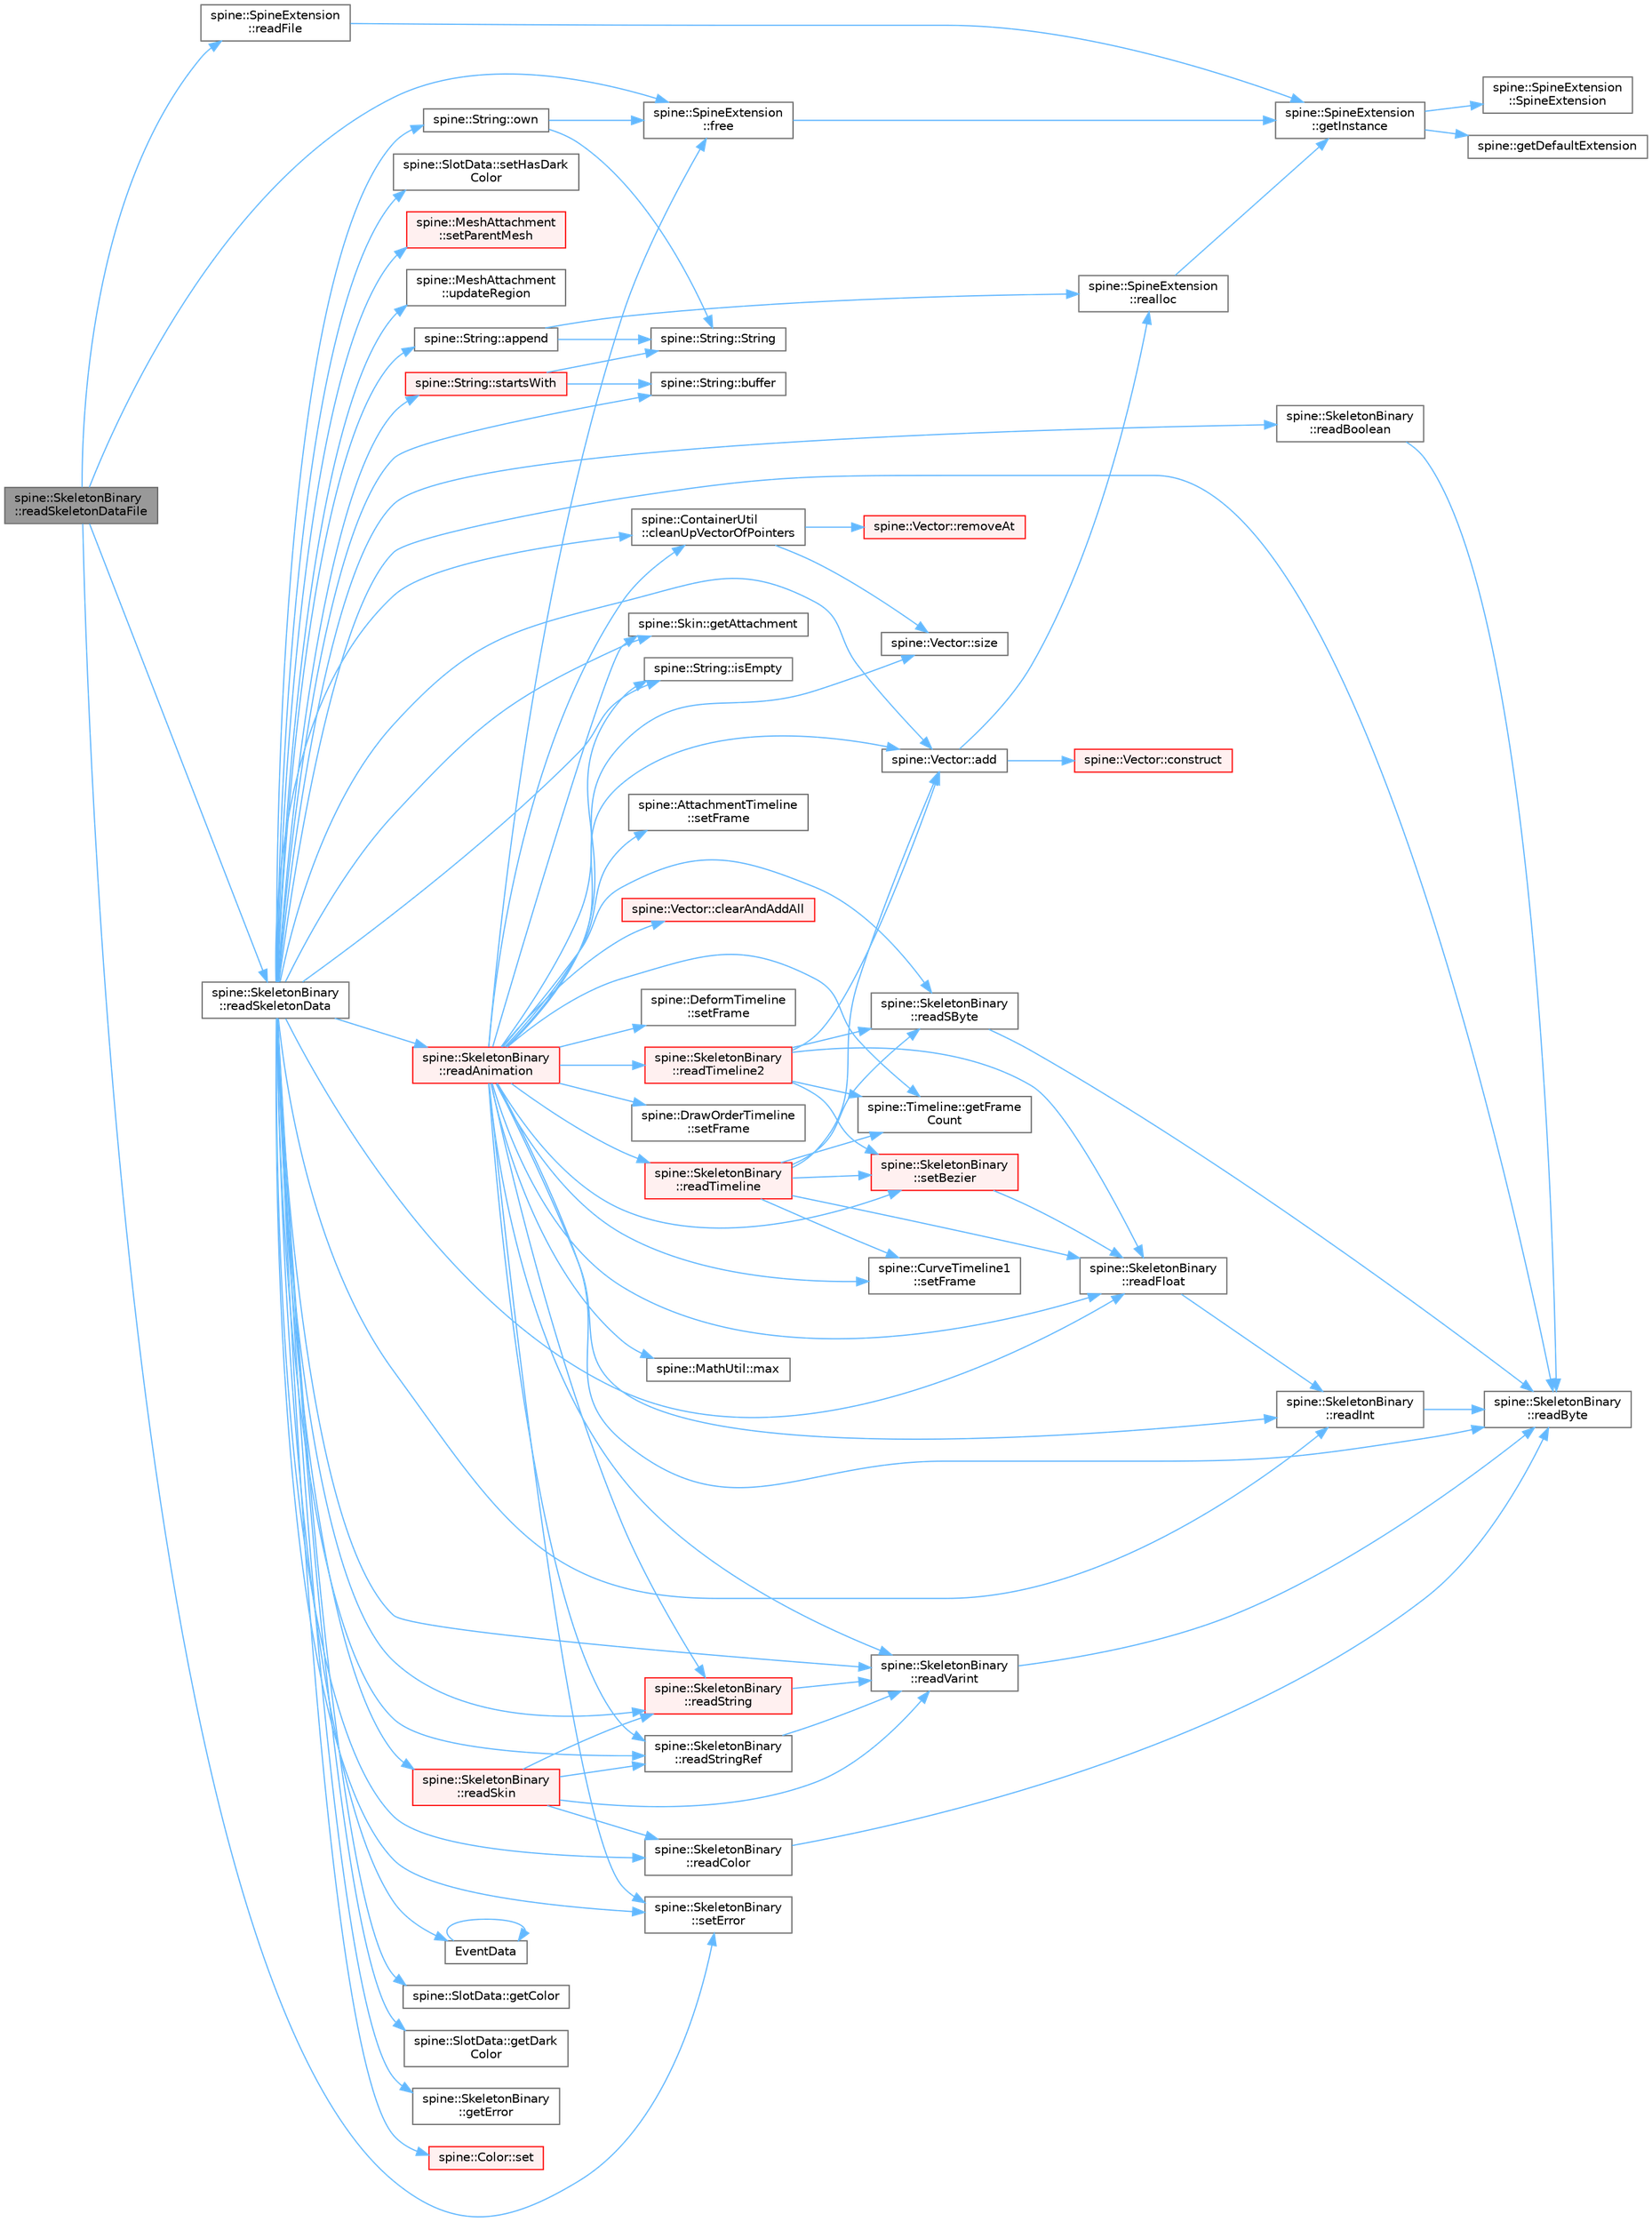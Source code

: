 digraph "spine::SkeletonBinary::readSkeletonDataFile"
{
 // LATEX_PDF_SIZE
  bgcolor="transparent";
  edge [fontname=Helvetica,fontsize=10,labelfontname=Helvetica,labelfontsize=10];
  node [fontname=Helvetica,fontsize=10,shape=box,height=0.2,width=0.4];
  rankdir="LR";
  Node1 [id="Node000001",label="spine::SkeletonBinary\l::readSkeletonDataFile",height=0.2,width=0.4,color="gray40", fillcolor="grey60", style="filled", fontcolor="black",tooltip=" "];
  Node1 -> Node2 [id="edge1_Node000001_Node000002",color="steelblue1",style="solid",tooltip=" "];
  Node2 [id="Node000002",label="spine::SpineExtension\l::free",height=0.2,width=0.4,color="grey40", fillcolor="white", style="filled",URL="$classspine_1_1_spine_extension.html#af842f1888dcc9f9440ec6661126445d8",tooltip=" "];
  Node2 -> Node3 [id="edge2_Node000002_Node000003",color="steelblue1",style="solid",tooltip=" "];
  Node3 [id="Node000003",label="spine::SpineExtension\l::getInstance",height=0.2,width=0.4,color="grey40", fillcolor="white", style="filled",URL="$classspine_1_1_spine_extension.html#ab60f2a37a933de36919feea9a33de55b",tooltip=" "];
  Node3 -> Node4 [id="edge3_Node000003_Node000004",color="steelblue1",style="solid",tooltip=" "];
  Node4 [id="Node000004",label="spine::getDefaultExtension",height=0.2,width=0.4,color="grey40", fillcolor="white", style="filled",URL="$namespacespine.html#a24f615f096f30200fe83c7a9cc811f75",tooltip=" "];
  Node3 -> Node5 [id="edge4_Node000003_Node000005",color="steelblue1",style="solid",tooltip=" "];
  Node5 [id="Node000005",label="spine::SpineExtension\l::SpineExtension",height=0.2,width=0.4,color="grey40", fillcolor="white", style="filled",URL="$classspine_1_1_spine_extension.html#ae8793479e170e386fa72946ca48758ab",tooltip=" "];
  Node1 -> Node6 [id="edge5_Node000001_Node000006",color="steelblue1",style="solid",tooltip=" "];
  Node6 [id="Node000006",label="spine::SpineExtension\l::readFile",height=0.2,width=0.4,color="grey40", fillcolor="white", style="filled",URL="$classspine_1_1_spine_extension.html#a111d29b75409e4b435536ae61d8b4152",tooltip=" "];
  Node6 -> Node3 [id="edge6_Node000006_Node000003",color="steelblue1",style="solid",tooltip=" "];
  Node1 -> Node7 [id="edge7_Node000001_Node000007",color="steelblue1",style="solid",tooltip=" "];
  Node7 [id="Node000007",label="spine::SkeletonBinary\l::readSkeletonData",height=0.2,width=0.4,color="grey40", fillcolor="white", style="filled",URL="$classspine_1_1_skeleton_binary.html#a68d722847b910e1b23ed086df8aa5ff9",tooltip=" "];
  Node7 -> Node8 [id="edge8_Node000007_Node000008",color="steelblue1",style="solid",tooltip=" "];
  Node8 [id="Node000008",label="spine::Vector::add",height=0.2,width=0.4,color="grey40", fillcolor="white", style="filled",URL="$classspine_1_1_vector.html#ae2e7551c569fe19dd9d4528e2eaaf940",tooltip=" "];
  Node8 -> Node9 [id="edge9_Node000008_Node000009",color="steelblue1",style="solid",tooltip=" "];
  Node9 [id="Node000009",label="spine::Vector::construct",height=0.2,width=0.4,color="red", fillcolor="#FFF0F0", style="filled",URL="$classspine_1_1_vector.html#abfde582e65af47f6402e4bbdbd8a342c",tooltip=" "];
  Node8 -> Node11 [id="edge10_Node000008_Node000011",color="steelblue1",style="solid",tooltip=" "];
  Node11 [id="Node000011",label="spine::SpineExtension\l::realloc",height=0.2,width=0.4,color="grey40", fillcolor="white", style="filled",URL="$classspine_1_1_spine_extension.html#a7193fd3fa608111c02d744b46281cfed",tooltip=" "];
  Node11 -> Node3 [id="edge11_Node000011_Node000003",color="steelblue1",style="solid",tooltip=" "];
  Node7 -> Node12 [id="edge12_Node000007_Node000012",color="steelblue1",style="solid",tooltip=" "];
  Node12 [id="Node000012",label="spine::String::append",height=0.2,width=0.4,color="grey40", fillcolor="white", style="filled",URL="$classspine_1_1_string.html#a9ac15fee0bcaa5a01590b5f977a951a4",tooltip=" "];
  Node12 -> Node11 [id="edge13_Node000012_Node000011",color="steelblue1",style="solid",tooltip=" "];
  Node12 -> Node13 [id="edge14_Node000012_Node000013",color="steelblue1",style="solid",tooltip=" "];
  Node13 [id="Node000013",label="spine::String::String",height=0.2,width=0.4,color="grey40", fillcolor="white", style="filled",URL="$classspine_1_1_string.html#a019ebb6019d432b229de945094d7d312",tooltip=" "];
  Node7 -> Node14 [id="edge15_Node000007_Node000014",color="steelblue1",style="solid",tooltip=" "];
  Node14 [id="Node000014",label="spine::String::buffer",height=0.2,width=0.4,color="grey40", fillcolor="white", style="filled",URL="$classspine_1_1_string.html#a7a6a5c45e2a732eb90cedf07434315b0",tooltip=" "];
  Node7 -> Node15 [id="edge16_Node000007_Node000015",color="steelblue1",style="solid",tooltip=" "];
  Node15 [id="Node000015",label="spine::ContainerUtil\l::cleanUpVectorOfPointers",height=0.2,width=0.4,color="grey40", fillcolor="white", style="filled",URL="$classspine_1_1_container_util.html#a2e7cff4eb3faa8d89515842f46220c07",tooltip=" "];
  Node15 -> Node16 [id="edge17_Node000015_Node000016",color="steelblue1",style="solid",tooltip=" "];
  Node16 [id="Node000016",label="spine::Vector::removeAt",height=0.2,width=0.4,color="red", fillcolor="#FFF0F0", style="filled",URL="$classspine_1_1_vector.html#a627ea6355b099d10da1d7c02dc855f58",tooltip=" "];
  Node15 -> Node18 [id="edge18_Node000015_Node000018",color="steelblue1",style="solid",tooltip=" "];
  Node18 [id="Node000018",label="spine::Vector::size",height=0.2,width=0.4,color="grey40", fillcolor="white", style="filled",URL="$classspine_1_1_vector.html#a9a93bc1e4174a3abf92154b3c1017542",tooltip=" "];
  Node7 -> Node19 [id="edge19_Node000007_Node000019",color="steelblue1",style="solid",tooltip=" "];
  Node19 [id="Node000019",label="EventData",height=0.2,width=0.4,color="grey40", fillcolor="white", style="filled",URL="$etw_8h.html#a1150dca5d1943d5e54ad4071d4aa36b9",tooltip=" "];
  Node19 -> Node19 [id="edge20_Node000019_Node000019",color="steelblue1",style="solid",tooltip=" "];
  Node7 -> Node20 [id="edge21_Node000007_Node000020",color="steelblue1",style="solid",tooltip=" "];
  Node20 [id="Node000020",label="spine::Skin::getAttachment",height=0.2,width=0.4,color="grey40", fillcolor="white", style="filled",URL="$classspine_1_1_skin.html#ad55ba7c96a22601f7c943d503ff29c04",tooltip="Returns the attachment for the specified slot index and name, or NULL."];
  Node7 -> Node21 [id="edge22_Node000007_Node000021",color="steelblue1",style="solid",tooltip=" "];
  Node21 [id="Node000021",label="spine::SlotData::getColor",height=0.2,width=0.4,color="grey40", fillcolor="white", style="filled",URL="$classspine_1_1_slot_data.html#abda65416906159c245642f0da8b7de78",tooltip=" "];
  Node7 -> Node22 [id="edge23_Node000007_Node000022",color="steelblue1",style="solid",tooltip=" "];
  Node22 [id="Node000022",label="spine::SlotData::getDark\lColor",height=0.2,width=0.4,color="grey40", fillcolor="white", style="filled",URL="$classspine_1_1_slot_data.html#a40b7cd02886a78fc6b69f756b717f4df",tooltip=" "];
  Node7 -> Node23 [id="edge24_Node000007_Node000023",color="steelblue1",style="solid",tooltip=" "];
  Node23 [id="Node000023",label="spine::SkeletonBinary\l::getError",height=0.2,width=0.4,color="grey40", fillcolor="white", style="filled",URL="$classspine_1_1_skeleton_binary.html#a5a2736aa51c89fd9a0dd15dcc5c50ceb",tooltip=" "];
  Node7 -> Node24 [id="edge25_Node000007_Node000024",color="steelblue1",style="solid",tooltip=" "];
  Node24 [id="Node000024",label="spine::String::isEmpty",height=0.2,width=0.4,color="grey40", fillcolor="white", style="filled",URL="$classspine_1_1_string.html#a8f667117a263cb9f536c57c49a52cac7",tooltip=" "];
  Node7 -> Node25 [id="edge26_Node000007_Node000025",color="steelblue1",style="solid",tooltip=" "];
  Node25 [id="Node000025",label="spine::String::own",height=0.2,width=0.4,color="grey40", fillcolor="white", style="filled",URL="$classspine_1_1_string.html#a83d95fb1a412b1ac51cfb27a69533732",tooltip=" "];
  Node25 -> Node2 [id="edge27_Node000025_Node000002",color="steelblue1",style="solid",tooltip=" "];
  Node25 -> Node13 [id="edge28_Node000025_Node000013",color="steelblue1",style="solid",tooltip=" "];
  Node7 -> Node26 [id="edge29_Node000007_Node000026",color="steelblue1",style="solid",tooltip=" "];
  Node26 [id="Node000026",label="spine::SkeletonBinary\l::readAnimation",height=0.2,width=0.4,color="red", fillcolor="#FFF0F0", style="filled",URL="$classspine_1_1_skeleton_binary.html#ae48ba54d8d4a4aed8c1c5c38f5d7ce74",tooltip=" "];
  Node26 -> Node8 [id="edge30_Node000026_Node000008",color="steelblue1",style="solid",tooltip=" "];
  Node26 -> Node15 [id="edge31_Node000026_Node000015",color="steelblue1",style="solid",tooltip=" "];
  Node26 -> Node27 [id="edge32_Node000026_Node000027",color="steelblue1",style="solid",tooltip=" "];
  Node27 [id="Node000027",label="spine::Vector::clearAndAddAll",height=0.2,width=0.4,color="red", fillcolor="#FFF0F0", style="filled",URL="$classspine_1_1_vector.html#a2dc27d439076ff15f968627d16e64820",tooltip=" "];
  Node26 -> Node2 [id="edge33_Node000026_Node000002",color="steelblue1",style="solid",tooltip=" "];
  Node26 -> Node20 [id="edge34_Node000026_Node000020",color="steelblue1",style="solid",tooltip=" "];
  Node26 -> Node33 [id="edge35_Node000026_Node000033",color="steelblue1",style="solid",tooltip=" "];
  Node33 [id="Node000033",label="spine::Timeline::getFrame\lCount",height=0.2,width=0.4,color="grey40", fillcolor="white", style="filled",URL="$classspine_1_1_timeline.html#a3bfe29beaa7eb4ad121c6fec6666a24e",tooltip=" "];
  Node26 -> Node24 [id="edge36_Node000026_Node000024",color="steelblue1",style="solid",tooltip=" "];
  Node26 -> Node34 [id="edge37_Node000026_Node000034",color="steelblue1",style="solid",tooltip=" "];
  Node34 [id="Node000034",label="spine::MathUtil::max",height=0.2,width=0.4,color="grey40", fillcolor="white", style="filled",URL="$classspine_1_1_math_util.html#a61ce0db5c69055db5e7002bd927b6c52",tooltip=" "];
  Node26 -> Node35 [id="edge38_Node000026_Node000035",color="steelblue1",style="solid",tooltip=" "];
  Node35 [id="Node000035",label="spine::SkeletonBinary\l::readByte",height=0.2,width=0.4,color="grey40", fillcolor="white", style="filled",URL="$classspine_1_1_skeleton_binary.html#a095661fffac6234e86a172f8c5aeddcb",tooltip=" "];
  Node26 -> Node36 [id="edge39_Node000026_Node000036",color="steelblue1",style="solid",tooltip=" "];
  Node36 [id="Node000036",label="spine::SkeletonBinary\l::readFloat",height=0.2,width=0.4,color="grey40", fillcolor="white", style="filled",URL="$classspine_1_1_skeleton_binary.html#ac8ba35026e33ea8352940c49334d0f97",tooltip=" "];
  Node36 -> Node37 [id="edge40_Node000036_Node000037",color="steelblue1",style="solid",tooltip=" "];
  Node37 [id="Node000037",label="spine::SkeletonBinary\l::readInt",height=0.2,width=0.4,color="grey40", fillcolor="white", style="filled",URL="$classspine_1_1_skeleton_binary.html#a62f0f3bf22303a9b45be9845d23e7365",tooltip=" "];
  Node37 -> Node35 [id="edge41_Node000037_Node000035",color="steelblue1",style="solid",tooltip=" "];
  Node26 -> Node37 [id="edge42_Node000026_Node000037",color="steelblue1",style="solid",tooltip=" "];
  Node26 -> Node38 [id="edge43_Node000026_Node000038",color="steelblue1",style="solid",tooltip=" "];
  Node38 [id="Node000038",label="spine::SkeletonBinary\l::readSByte",height=0.2,width=0.4,color="grey40", fillcolor="white", style="filled",URL="$classspine_1_1_skeleton_binary.html#acb9b3a3ab6162c571412b86ae1d8b8de",tooltip=" "];
  Node38 -> Node35 [id="edge44_Node000038_Node000035",color="steelblue1",style="solid",tooltip=" "];
  Node26 -> Node39 [id="edge45_Node000026_Node000039",color="steelblue1",style="solid",tooltip=" "];
  Node39 [id="Node000039",label="spine::SkeletonBinary\l::readString",height=0.2,width=0.4,color="red", fillcolor="#FFF0F0", style="filled",URL="$classspine_1_1_skeleton_binary.html#a7ad5463859fc0ed56595bfad5c53996c",tooltip=" "];
  Node39 -> Node41 [id="edge46_Node000039_Node000041",color="steelblue1",style="solid",tooltip=" "];
  Node41 [id="Node000041",label="spine::SkeletonBinary\l::readVarint",height=0.2,width=0.4,color="grey40", fillcolor="white", style="filled",URL="$classspine_1_1_skeleton_binary.html#ae9711cebdda38bd5ece8a716e31aae26",tooltip=" "];
  Node41 -> Node35 [id="edge47_Node000041_Node000035",color="steelblue1",style="solid",tooltip=" "];
  Node26 -> Node42 [id="edge48_Node000026_Node000042",color="steelblue1",style="solid",tooltip=" "];
  Node42 [id="Node000042",label="spine::SkeletonBinary\l::readStringRef",height=0.2,width=0.4,color="grey40", fillcolor="white", style="filled",URL="$classspine_1_1_skeleton_binary.html#a6334309ba98869a5d248e50d59f1435f",tooltip=" "];
  Node42 -> Node41 [id="edge49_Node000042_Node000041",color="steelblue1",style="solid",tooltip=" "];
  Node26 -> Node43 [id="edge50_Node000026_Node000043",color="steelblue1",style="solid",tooltip=" "];
  Node43 [id="Node000043",label="spine::SkeletonBinary\l::readTimeline",height=0.2,width=0.4,color="red", fillcolor="#FFF0F0", style="filled",URL="$classspine_1_1_skeleton_binary.html#a2c7dd4630f4d5e92d03cca8daf4a8383",tooltip=" "];
  Node43 -> Node8 [id="edge51_Node000043_Node000008",color="steelblue1",style="solid",tooltip=" "];
  Node43 -> Node33 [id="edge52_Node000043_Node000033",color="steelblue1",style="solid",tooltip=" "];
  Node43 -> Node36 [id="edge53_Node000043_Node000036",color="steelblue1",style="solid",tooltip=" "];
  Node43 -> Node38 [id="edge54_Node000043_Node000038",color="steelblue1",style="solid",tooltip=" "];
  Node43 -> Node44 [id="edge55_Node000043_Node000044",color="steelblue1",style="solid",tooltip=" "];
  Node44 [id="Node000044",label="spine::SkeletonBinary\l::setBezier",height=0.2,width=0.4,color="red", fillcolor="#FFF0F0", style="filled",URL="$classspine_1_1_skeleton_binary.html#abfcba73178c7af9a074f65ac75a0b2b5",tooltip=" "];
  Node44 -> Node36 [id="edge56_Node000044_Node000036",color="steelblue1",style="solid",tooltip=" "];
  Node43 -> Node46 [id="edge57_Node000043_Node000046",color="steelblue1",style="solid",tooltip=" "];
  Node46 [id="Node000046",label="spine::CurveTimeline1\l::setFrame",height=0.2,width=0.4,color="grey40", fillcolor="white", style="filled",URL="$classspine_1_1_curve_timeline1.html#a489b6c2cc07daf0a776e4a2e41946024",tooltip=" "];
  Node26 -> Node48 [id="edge58_Node000026_Node000048",color="steelblue1",style="solid",tooltip=" "];
  Node48 [id="Node000048",label="spine::SkeletonBinary\l::readTimeline2",height=0.2,width=0.4,color="red", fillcolor="#FFF0F0", style="filled",URL="$classspine_1_1_skeleton_binary.html#a2107604bb6b2e24cbf18a38b5b9390bb",tooltip=" "];
  Node48 -> Node8 [id="edge59_Node000048_Node000008",color="steelblue1",style="solid",tooltip=" "];
  Node48 -> Node33 [id="edge60_Node000048_Node000033",color="steelblue1",style="solid",tooltip=" "];
  Node48 -> Node36 [id="edge61_Node000048_Node000036",color="steelblue1",style="solid",tooltip=" "];
  Node48 -> Node38 [id="edge62_Node000048_Node000038",color="steelblue1",style="solid",tooltip=" "];
  Node48 -> Node44 [id="edge63_Node000048_Node000044",color="steelblue1",style="solid",tooltip=" "];
  Node26 -> Node41 [id="edge64_Node000026_Node000041",color="steelblue1",style="solid",tooltip=" "];
  Node26 -> Node44 [id="edge65_Node000026_Node000044",color="steelblue1",style="solid",tooltip=" "];
  Node26 -> Node50 [id="edge66_Node000026_Node000050",color="steelblue1",style="solid",tooltip=" "];
  Node50 [id="Node000050",label="spine::SkeletonBinary\l::setError",height=0.2,width=0.4,color="grey40", fillcolor="white", style="filled",URL="$classspine_1_1_skeleton_binary.html#a347d48f7c29d044b1c32f23cd9654b83",tooltip=" "];
  Node26 -> Node51 [id="edge67_Node000026_Node000051",color="steelblue1",style="solid",tooltip=" "];
  Node51 [id="Node000051",label="spine::AttachmentTimeline\l::setFrame",height=0.2,width=0.4,color="grey40", fillcolor="white", style="filled",URL="$classspine_1_1_attachment_timeline.html#a927fe76acbed94264e917950dceaffde",tooltip="Sets the time and value of the specified keyframe."];
  Node26 -> Node46 [id="edge68_Node000026_Node000046",color="steelblue1",style="solid",tooltip=" "];
  Node26 -> Node52 [id="edge69_Node000026_Node000052",color="steelblue1",style="solid",tooltip=" "];
  Node52 [id="Node000052",label="spine::DeformTimeline\l::setFrame",height=0.2,width=0.4,color="grey40", fillcolor="white", style="filled",URL="$classspine_1_1_deform_timeline.html#ad11aa2ea1e861bf683c52e1f8c65e22a",tooltip="Sets the time and value of the specified keyframe."];
  Node26 -> Node53 [id="edge70_Node000026_Node000053",color="steelblue1",style="solid",tooltip=" "];
  Node53 [id="Node000053",label="spine::DrawOrderTimeline\l::setFrame",height=0.2,width=0.4,color="grey40", fillcolor="white", style="filled",URL="$classspine_1_1_draw_order_timeline.html#a551b4eb97bb3b0548734e94f03293e67",tooltip=" "];
  Node26 -> Node18 [id="edge71_Node000026_Node000018",color="steelblue1",style="solid",tooltip=" "];
  Node7 -> Node66 [id="edge72_Node000007_Node000066",color="steelblue1",style="solid",tooltip=" "];
  Node66 [id="Node000066",label="spine::SkeletonBinary\l::readBoolean",height=0.2,width=0.4,color="grey40", fillcolor="white", style="filled",URL="$classspine_1_1_skeleton_binary.html#a15850bb66df2c0c0755d73083cff3d02",tooltip=" "];
  Node66 -> Node35 [id="edge73_Node000066_Node000035",color="steelblue1",style="solid",tooltip=" "];
  Node7 -> Node35 [id="edge74_Node000007_Node000035",color="steelblue1",style="solid",tooltip=" "];
  Node7 -> Node67 [id="edge75_Node000007_Node000067",color="steelblue1",style="solid",tooltip=" "];
  Node67 [id="Node000067",label="spine::SkeletonBinary\l::readColor",height=0.2,width=0.4,color="grey40", fillcolor="white", style="filled",URL="$classspine_1_1_skeleton_binary.html#aebe813dca14431e105464a5b82cdc439",tooltip=" "];
  Node67 -> Node35 [id="edge76_Node000067_Node000035",color="steelblue1",style="solid",tooltip=" "];
  Node7 -> Node36 [id="edge77_Node000007_Node000036",color="steelblue1",style="solid",tooltip=" "];
  Node7 -> Node37 [id="edge78_Node000007_Node000037",color="steelblue1",style="solid",tooltip=" "];
  Node7 -> Node68 [id="edge79_Node000007_Node000068",color="steelblue1",style="solid",tooltip=" "];
  Node68 [id="Node000068",label="spine::SkeletonBinary\l::readSkin",height=0.2,width=0.4,color="red", fillcolor="#FFF0F0", style="filled",URL="$classspine_1_1_skeleton_binary.html#acb551edd7c737215e10d2e94bdca5dbc",tooltip=" "];
  Node68 -> Node67 [id="edge80_Node000068_Node000067",color="steelblue1",style="solid",tooltip=" "];
  Node68 -> Node39 [id="edge81_Node000068_Node000039",color="steelblue1",style="solid",tooltip=" "];
  Node68 -> Node42 [id="edge82_Node000068_Node000042",color="steelblue1",style="solid",tooltip=" "];
  Node68 -> Node41 [id="edge83_Node000068_Node000041",color="steelblue1",style="solid",tooltip=" "];
  Node7 -> Node39 [id="edge84_Node000007_Node000039",color="steelblue1",style="solid",tooltip=" "];
  Node7 -> Node42 [id="edge85_Node000007_Node000042",color="steelblue1",style="solid",tooltip=" "];
  Node7 -> Node41 [id="edge86_Node000007_Node000041",color="steelblue1",style="solid",tooltip=" "];
  Node7 -> Node81 [id="edge87_Node000007_Node000081",color="steelblue1",style="solid",tooltip=" "];
  Node81 [id="Node000081",label="spine::Color::set",height=0.2,width=0.4,color="red", fillcolor="#FFF0F0", style="filled",URL="$classspine_1_1_color.html#ab6f958efe5b82e1edbeac3b39997a6bc",tooltip=" "];
  Node7 -> Node50 [id="edge88_Node000007_Node000050",color="steelblue1",style="solid",tooltip=" "];
  Node7 -> Node91 [id="edge89_Node000007_Node000091",color="steelblue1",style="solid",tooltip=" "];
  Node91 [id="Node000091",label="spine::SlotData::setHasDark\lColor",height=0.2,width=0.4,color="grey40", fillcolor="white", style="filled",URL="$classspine_1_1_slot_data.html#af50aab94a6e6663c29a8c80ae01990d9",tooltip=" "];
  Node7 -> Node92 [id="edge90_Node000007_Node000092",color="steelblue1",style="solid",tooltip=" "];
  Node92 [id="Node000092",label="spine::MeshAttachment\l::setParentMesh",height=0.2,width=0.4,color="red", fillcolor="#FFF0F0", style="filled",URL="$classspine_1_1_mesh_attachment.html#ad2d6ee80f36bd1535beabef075117d03",tooltip=" "];
  Node7 -> Node97 [id="edge91_Node000007_Node000097",color="steelblue1",style="solid",tooltip=" "];
  Node97 [id="Node000097",label="spine::String::startsWith",height=0.2,width=0.4,color="red", fillcolor="#FFF0F0", style="filled",URL="$classspine_1_1_string.html#aa09e1f3a358f17e9a010178a7d46929e",tooltip=" "];
  Node97 -> Node14 [id="edge92_Node000097_Node000014",color="steelblue1",style="solid",tooltip=" "];
  Node97 -> Node13 [id="edge93_Node000097_Node000013",color="steelblue1",style="solid",tooltip=" "];
  Node7 -> Node99 [id="edge94_Node000007_Node000099",color="steelblue1",style="solid",tooltip=" "];
  Node99 [id="Node000099",label="spine::MeshAttachment\l::updateRegion",height=0.2,width=0.4,color="grey40", fillcolor="white", style="filled",URL="$classspine_1_1_mesh_attachment.html#a3d053a9ee851dfcc8b74d75823ab1544",tooltip=" "];
  Node1 -> Node50 [id="edge95_Node000001_Node000050",color="steelblue1",style="solid",tooltip=" "];
}

